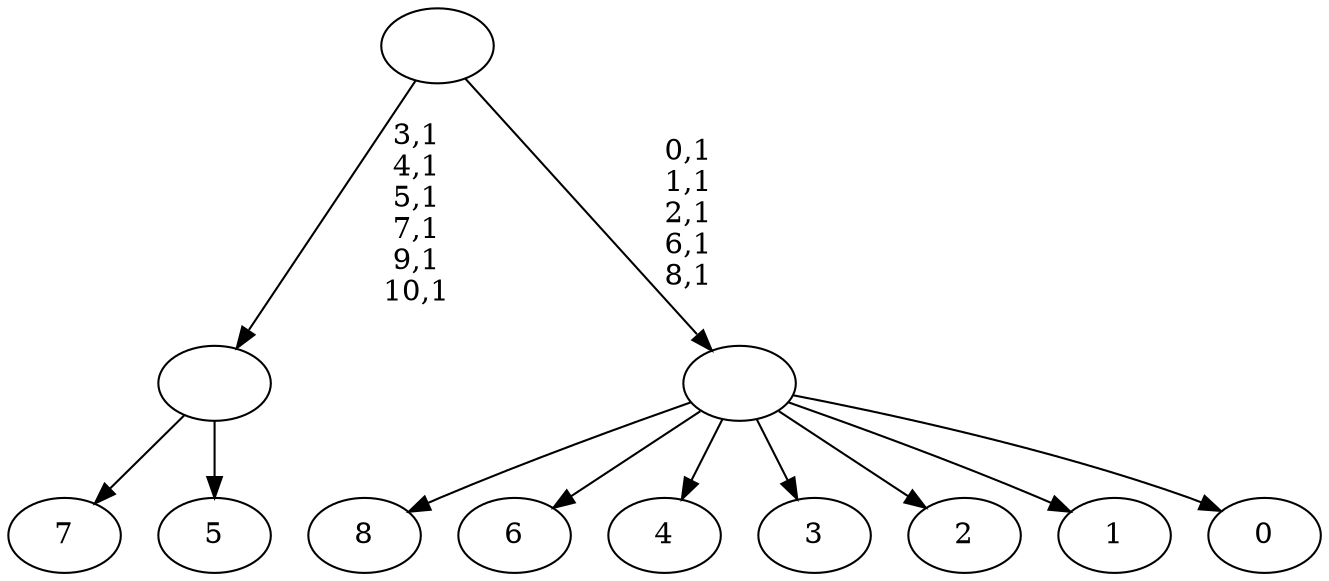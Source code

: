 digraph T {
	20 [label="8"]
	19 [label="7"]
	18 [label="6"]
	17 [label="5"]
	16 [label=""]
	10 [label="4"]
	9 [label="3"]
	8 [label="2"]
	7 [label="1"]
	6 [label="0"]
	5 [label=""]
	0 [label=""]
	16 -> 19 [label=""]
	16 -> 17 [label=""]
	5 -> 20 [label=""]
	5 -> 18 [label=""]
	5 -> 10 [label=""]
	5 -> 9 [label=""]
	5 -> 8 [label=""]
	5 -> 7 [label=""]
	5 -> 6 [label=""]
	0 -> 5 [label="0,1\n1,1\n2,1\n6,1\n8,1"]
	0 -> 16 [label="3,1\n4,1\n5,1\n7,1\n9,1\n10,1"]
}
